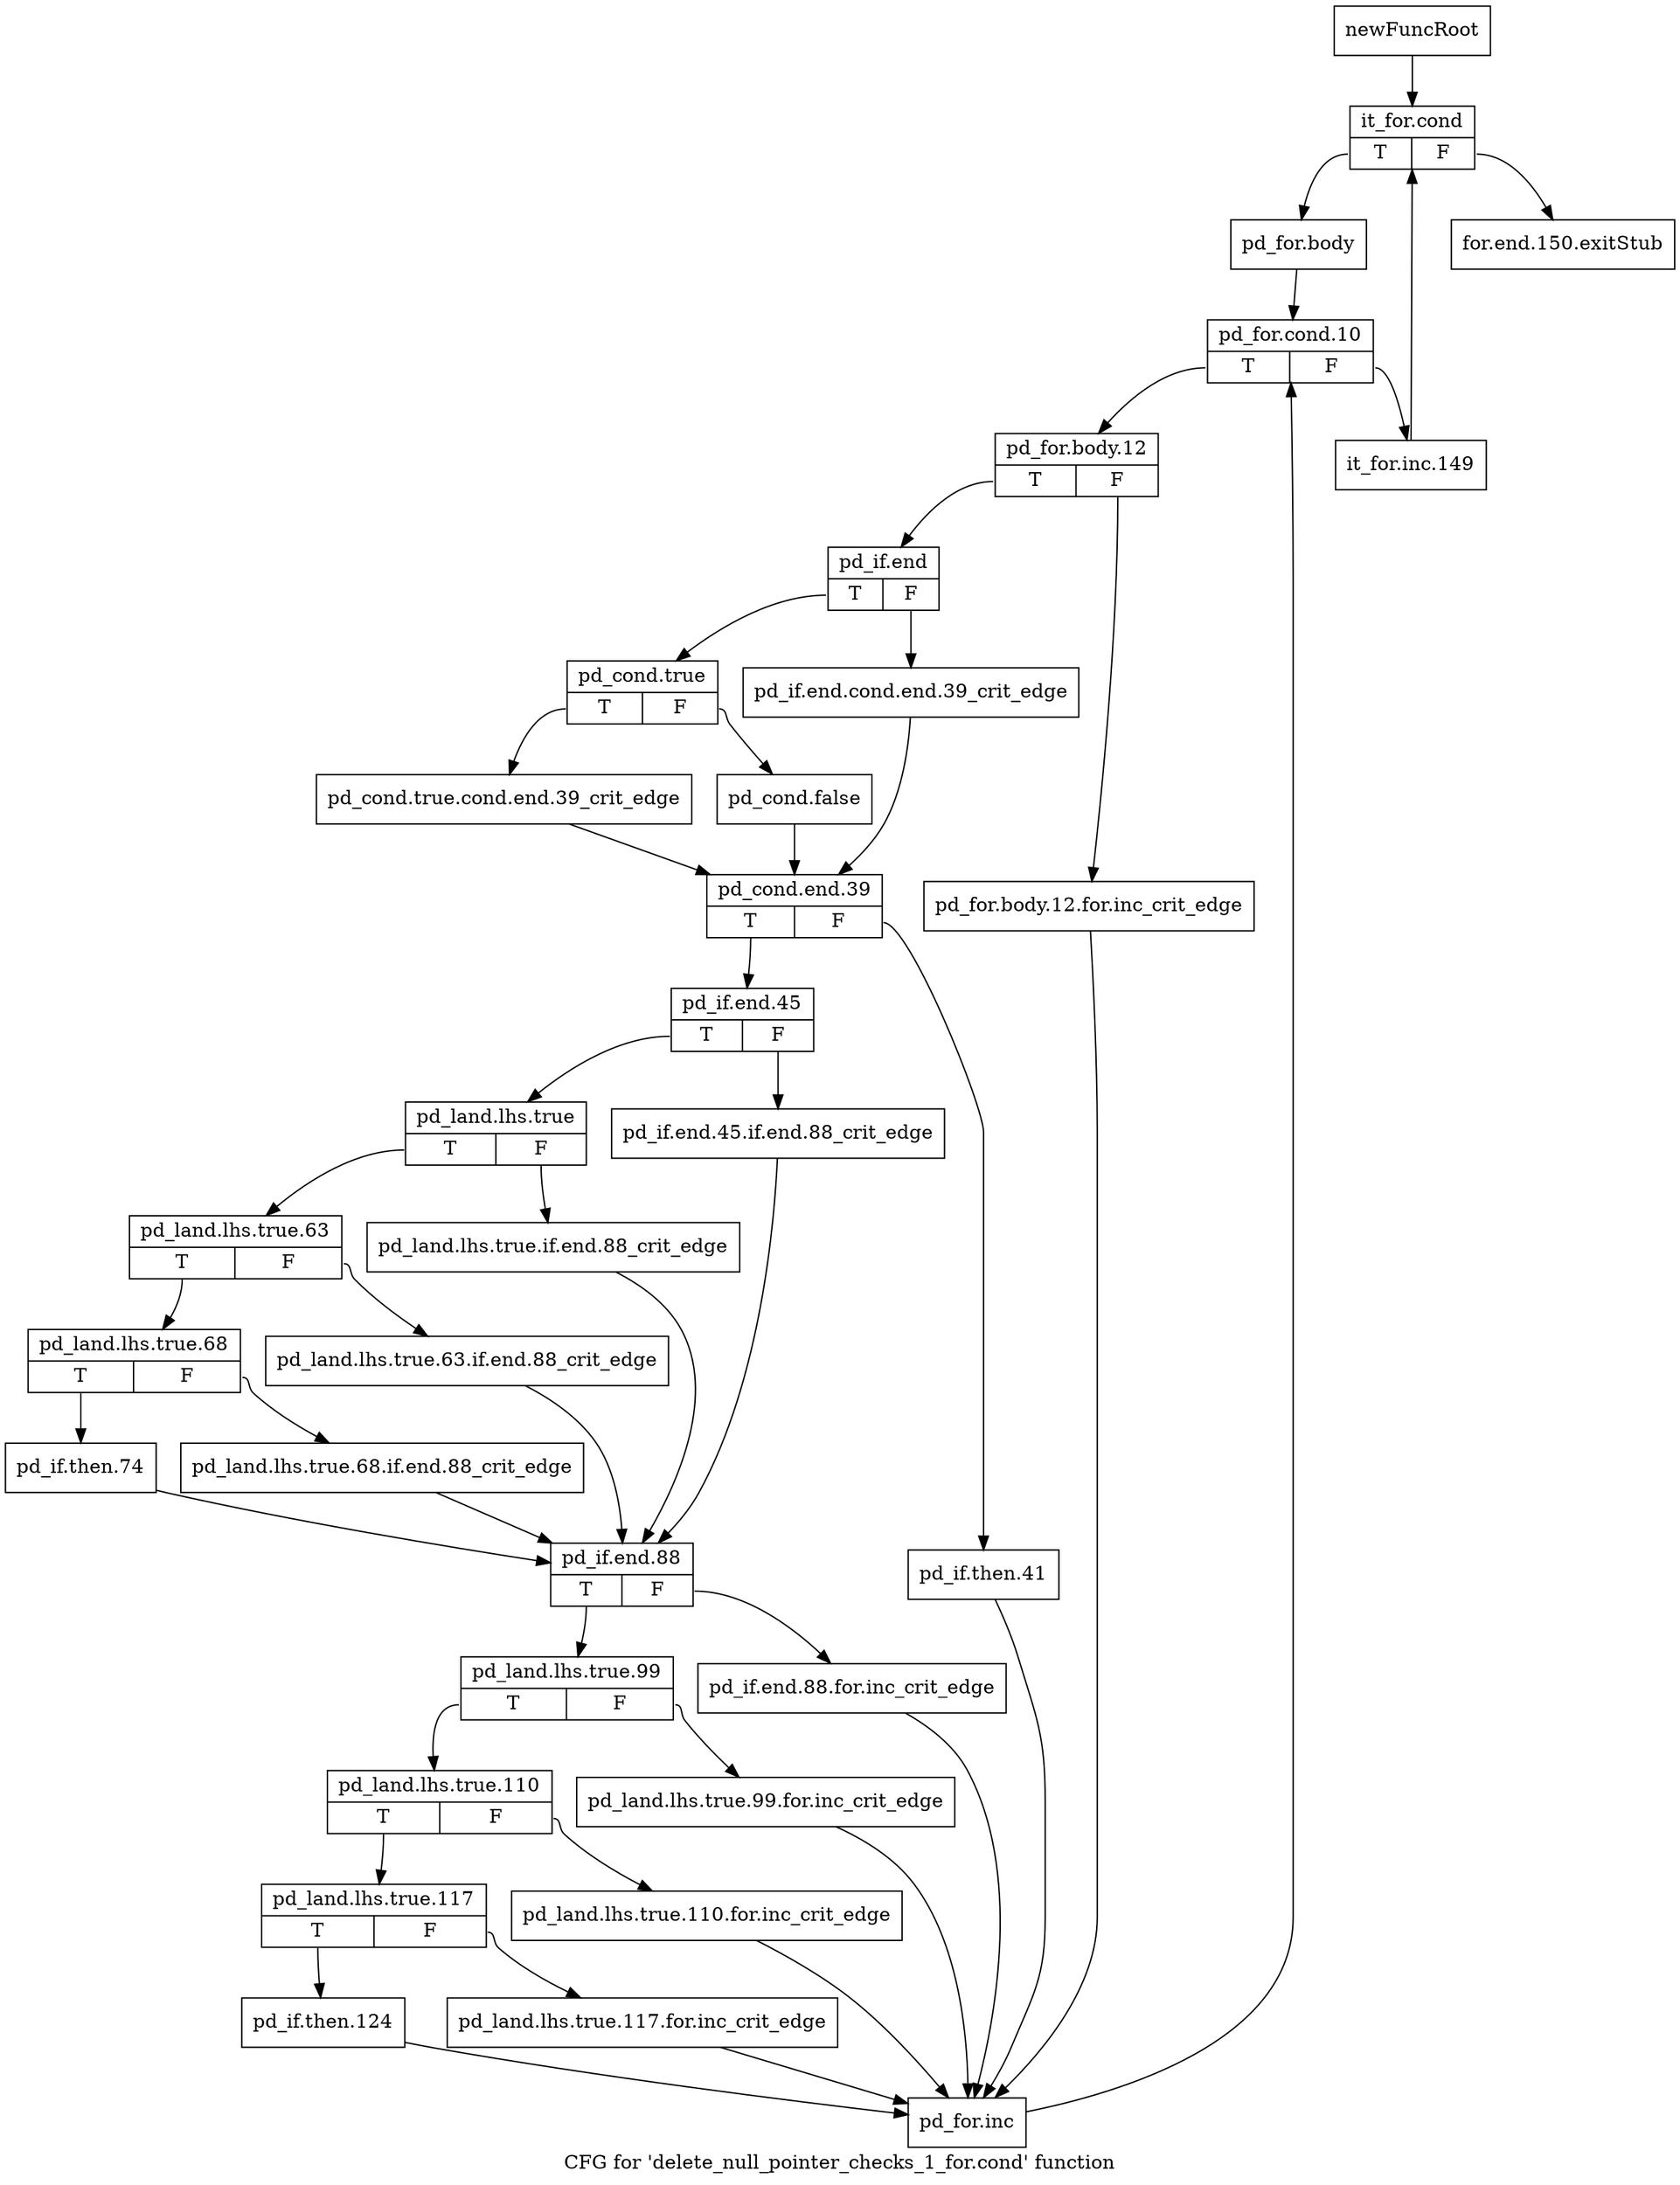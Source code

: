 digraph "CFG for 'delete_null_pointer_checks_1_for.cond' function" {
	label="CFG for 'delete_null_pointer_checks_1_for.cond' function";

	Node0xb100f20 [shape=record,label="{newFuncRoot}"];
	Node0xb100f20 -> Node0xb105f80;
	Node0xb105f30 [shape=record,label="{for.end.150.exitStub}"];
	Node0xb105f80 [shape=record,label="{it_for.cond|{<s0>T|<s1>F}}"];
	Node0xb105f80:s0 -> Node0xb105fd0;
	Node0xb105f80:s1 -> Node0xb105f30;
	Node0xb105fd0 [shape=record,label="{pd_for.body}"];
	Node0xb105fd0 -> Node0xb106020;
	Node0xb106020 [shape=record,label="{pd_for.cond.10|{<s0>T|<s1>F}}"];
	Node0xb106020:s0 -> Node0xb1060c0;
	Node0xb106020:s1 -> Node0xb106070;
	Node0xb106070 [shape=record,label="{it_for.inc.149}"];
	Node0xb106070 -> Node0xb105f80;
	Node0xb1060c0 [shape=record,label="{pd_for.body.12|{<s0>T|<s1>F}}"];
	Node0xb1060c0:s0 -> Node0xb106160;
	Node0xb1060c0:s1 -> Node0xb106110;
	Node0xb106110 [shape=record,label="{pd_for.body.12.for.inc_crit_edge}"];
	Node0xb106110 -> Node0xb107a40;
	Node0xb106160 [shape=record,label="{pd_if.end|{<s0>T|<s1>F}}"];
	Node0xb106160:s0 -> Node0xb106200;
	Node0xb106160:s1 -> Node0xb1061b0;
	Node0xb1061b0 [shape=record,label="{pd_if.end.cond.end.39_crit_edge}"];
	Node0xb1061b0 -> Node0xb1062f0;
	Node0xb106200 [shape=record,label="{pd_cond.true|{<s0>T|<s1>F}}"];
	Node0xb106200:s0 -> Node0xb1062a0;
	Node0xb106200:s1 -> Node0xb106250;
	Node0xb106250 [shape=record,label="{pd_cond.false}"];
	Node0xb106250 -> Node0xb1062f0;
	Node0xb1062a0 [shape=record,label="{pd_cond.true.cond.end.39_crit_edge}"];
	Node0xb1062a0 -> Node0xb1062f0;
	Node0xb1062f0 [shape=record,label="{pd_cond.end.39|{<s0>T|<s1>F}}"];
	Node0xb1062f0:s0 -> Node0xb1074a0;
	Node0xb1062f0:s1 -> Node0xb106340;
	Node0xb106340 [shape=record,label="{pd_if.then.41}"];
	Node0xb106340 -> Node0xb107a40;
	Node0xb1074a0 [shape=record,label="{pd_if.end.45|{<s0>T|<s1>F}}"];
	Node0xb1074a0:s0 -> Node0xb107540;
	Node0xb1074a0:s1 -> Node0xb1074f0;
	Node0xb1074f0 [shape=record,label="{pd_if.end.45.if.end.88_crit_edge}"];
	Node0xb1074f0 -> Node0xb107770;
	Node0xb107540 [shape=record,label="{pd_land.lhs.true|{<s0>T|<s1>F}}"];
	Node0xb107540:s0 -> Node0xb1075e0;
	Node0xb107540:s1 -> Node0xb107590;
	Node0xb107590 [shape=record,label="{pd_land.lhs.true.if.end.88_crit_edge}"];
	Node0xb107590 -> Node0xb107770;
	Node0xb1075e0 [shape=record,label="{pd_land.lhs.true.63|{<s0>T|<s1>F}}"];
	Node0xb1075e0:s0 -> Node0xb107680;
	Node0xb1075e0:s1 -> Node0xb107630;
	Node0xb107630 [shape=record,label="{pd_land.lhs.true.63.if.end.88_crit_edge}"];
	Node0xb107630 -> Node0xb107770;
	Node0xb107680 [shape=record,label="{pd_land.lhs.true.68|{<s0>T|<s1>F}}"];
	Node0xb107680:s0 -> Node0xb107720;
	Node0xb107680:s1 -> Node0xb1076d0;
	Node0xb1076d0 [shape=record,label="{pd_land.lhs.true.68.if.end.88_crit_edge}"];
	Node0xb1076d0 -> Node0xb107770;
	Node0xb107720 [shape=record,label="{pd_if.then.74}"];
	Node0xb107720 -> Node0xb107770;
	Node0xb107770 [shape=record,label="{pd_if.end.88|{<s0>T|<s1>F}}"];
	Node0xb107770:s0 -> Node0xb107810;
	Node0xb107770:s1 -> Node0xb1077c0;
	Node0xb1077c0 [shape=record,label="{pd_if.end.88.for.inc_crit_edge}"];
	Node0xb1077c0 -> Node0xb107a40;
	Node0xb107810 [shape=record,label="{pd_land.lhs.true.99|{<s0>T|<s1>F}}"];
	Node0xb107810:s0 -> Node0xb1078b0;
	Node0xb107810:s1 -> Node0xb107860;
	Node0xb107860 [shape=record,label="{pd_land.lhs.true.99.for.inc_crit_edge}"];
	Node0xb107860 -> Node0xb107a40;
	Node0xb1078b0 [shape=record,label="{pd_land.lhs.true.110|{<s0>T|<s1>F}}"];
	Node0xb1078b0:s0 -> Node0xb107950;
	Node0xb1078b0:s1 -> Node0xb107900;
	Node0xb107900 [shape=record,label="{pd_land.lhs.true.110.for.inc_crit_edge}"];
	Node0xb107900 -> Node0xb107a40;
	Node0xb107950 [shape=record,label="{pd_land.lhs.true.117|{<s0>T|<s1>F}}"];
	Node0xb107950:s0 -> Node0xb1079f0;
	Node0xb107950:s1 -> Node0xb1079a0;
	Node0xb1079a0 [shape=record,label="{pd_land.lhs.true.117.for.inc_crit_edge}"];
	Node0xb1079a0 -> Node0xb107a40;
	Node0xb1079f0 [shape=record,label="{pd_if.then.124}"];
	Node0xb1079f0 -> Node0xb107a40;
	Node0xb107a40 [shape=record,label="{pd_for.inc}"];
	Node0xb107a40 -> Node0xb106020;
}
